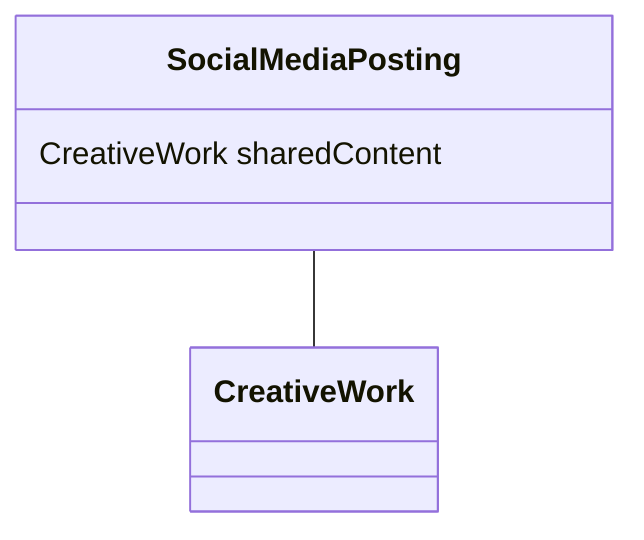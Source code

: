 classDiagram
  SocialMediaPosting -- CreativeWork


class SocialMediaPosting {

  CreativeWork sharedContent

 }